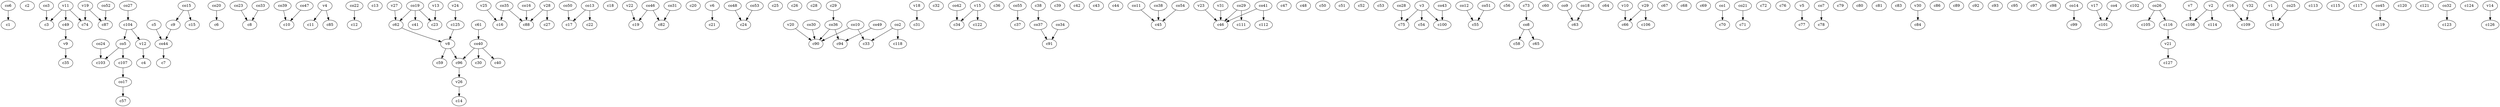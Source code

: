 strict digraph  {
c1;
c2;
c3;
c4;
c5;
c6;
c7;
c8;
c9;
c10;
c11;
c12;
c13;
c14;
c15;
c16;
c17;
c18;
c19;
c20;
c21;
c22;
c23;
c24;
c25;
c26;
c27;
c28;
c29;
c30;
c31;
c32;
c33;
c34;
c35;
c36;
c37;
c38;
c39;
c40;
c41;
c42;
c43;
c44;
c45;
c46;
c47;
c48;
c49;
c50;
c51;
c52;
c53;
c54;
c55;
c56;
c57;
c58;
c59;
c60;
c61;
c62;
c63;
c64;
c65;
c66;
c67;
c68;
c69;
c70;
c71;
c72;
c73;
c74;
c75;
c76;
c77;
c78;
c79;
c80;
c81;
c82;
c83;
c84;
c85;
c86;
c87;
c88;
c89;
c90;
c91;
c92;
c93;
c94;
c95;
c96;
c97;
c98;
c99;
c100;
c101;
c102;
c103;
c104;
c105;
c106;
c107;
c108;
c109;
c110;
c111;
c112;
c113;
c114;
c115;
c116;
c117;
c118;
c119;
c120;
c121;
c122;
c123;
c124;
c125;
c126;
c127;
v1;
v2;
v3;
v4;
v5;
v6;
v7;
v8;
v9;
v10;
v11;
v12;
v13;
v14;
v15;
v16;
v17;
v18;
v19;
v20;
v21;
v22;
v23;
v24;
v25;
v26;
v27;
v28;
v29;
v30;
v31;
v32;
co1;
co2;
co3;
co4;
co5;
co6;
co7;
co8;
co9;
co10;
co11;
co12;
co13;
co14;
co15;
co16;
co17;
co18;
co19;
co20;
co21;
co22;
co23;
co24;
co25;
co26;
co27;
co28;
co29;
co30;
co31;
co32;
co33;
co34;
co35;
co36;
co37;
co38;
co39;
co40;
co41;
co42;
co43;
co44;
co45;
co46;
co47;
co48;
co49;
co50;
co51;
co52;
co53;
co54;
co55;
c5 -> co44  [weight=1];
c9 -> co44  [weight=1];
c29 -> co36  [weight=1];
c38 -> co37  [weight=1];
c49 -> v9  [weight=1];
c61 -> co40  [weight=1];
c62 -> v8  [weight=1];
c73 -> co8  [weight=1];
c96 -> v26  [weight=1];
c104 -> v12  [weight=1];
c104 -> co5  [weight=1];
c107 -> co17  [weight=1];
c116 -> v21  [weight=1];
c125 -> v8  [weight=1];
v1 -> c110  [weight=1];
v2 -> c114  [weight=1];
v2 -> c108  [weight=1];
v3 -> c75  [weight=1];
v3 -> c54  [weight=1];
v3 -> c100  [weight=1];
v4 -> c85  [weight=1];
v4 -> c11  [weight=1];
v5 -> c77  [weight=1];
v6 -> c21  [weight=1];
v7 -> c108  [weight=1];
v8 -> c59  [weight=1];
v8 -> c96  [weight=1];
v9 -> c35  [weight=1];
v10 -> c66  [weight=1];
v11 -> c49  [weight=1];
v11 -> c3  [weight=1];
v11 -> c74  [weight=1];
v12 -> c4  [weight=1];
v13 -> c23  [weight=1];
v14 -> c126  [weight=1];
v15 -> c122  [weight=1];
v15 -> c34  [weight=1];
v16 -> c109  [weight=1];
v17 -> c101  [weight=1];
v18 -> c31  [weight=1];
v19 -> c87  [weight=1];
v19 -> c74  [weight=1];
v20 -> c90  [weight=1];
v21 -> c127  [weight=1];
v22 -> c19  [weight=1];
v23 -> c46  [weight=1];
v24 -> c125  [weight=1];
v25 -> c16  [weight=1];
v26 -> c14  [weight=1];
v27 -> c62  [weight=1];
v28 -> c88  [weight=1];
v28 -> c27  [weight=1];
v29 -> c106  [weight=1];
v29 -> c66  [weight=1];
v30 -> c84  [weight=1];
v31 -> c46  [weight=1];
v32 -> c109  [weight=1];
co1 -> c70  [weight=1];
co2 -> c33  [weight=1];
co2 -> c118  [weight=1];
co3 -> c3  [weight=1];
co4 -> c101  [weight=1];
co5 -> c107  [weight=1];
co5 -> c103  [weight=1];
co6 -> c1  [weight=1];
co7 -> c78  [weight=1];
co8 -> c65  [weight=1];
co8 -> c58  [weight=1];
co9 -> c63  [weight=1];
co10 -> c90  [weight=1];
co10 -> c33  [weight=1];
co11 -> c45  [weight=1];
co12 -> c55  [weight=1];
co13 -> c22  [weight=1];
co13 -> c17  [weight=1];
co14 -> c99  [weight=1];
co15 -> c9  [weight=1];
co15 -> c15  [weight=1];
co16 -> c88  [weight=1];
co17 -> c57  [weight=1];
co18 -> c63  [weight=1];
co19 -> c62  [weight=1];
co19 -> c41  [weight=1];
co19 -> c23  [weight=1];
co20 -> c6  [weight=1];
co21 -> c71  [weight=1];
co22 -> c12  [weight=1];
co23 -> c8  [weight=1];
co24 -> c103  [weight=1];
co25 -> c110  [weight=1];
co26 -> c116  [weight=1];
co26 -> c105  [weight=1];
co27 -> c104  [weight=1];
co28 -> c75  [weight=1];
co29 -> c46  [weight=1];
co29 -> c111  [weight=1];
co30 -> c90  [weight=1];
co31 -> c82  [weight=1];
co32 -> c123  [weight=1];
co33 -> c8  [weight=1];
co34 -> c91  [weight=1];
co35 -> c16  [weight=1];
co35 -> c88  [weight=1];
co36 -> c90  [weight=1];
co36 -> c94  [weight=1];
co37 -> c91  [weight=1];
co38 -> c45  [weight=1];
co39 -> c10  [weight=1];
co40 -> c40  [weight=1];
co40 -> c96  [weight=1];
co40 -> c30  [weight=1];
co41 -> c46  [weight=1];
co41 -> c112  [weight=1];
co42 -> c34  [weight=1];
co43 -> c100  [weight=1];
co44 -> c7  [weight=1];
co45 -> c119  [weight=1];
co46 -> c19  [weight=1];
co46 -> c82  [weight=1];
co47 -> c10  [weight=1];
co48 -> c24  [weight=1];
co49 -> c94  [weight=1];
co50 -> c17  [weight=1];
co51 -> c55  [weight=1];
co52 -> c87  [weight=1];
co53 -> c24  [weight=1];
co54 -> c45  [weight=1];
co55 -> c37  [weight=1];
}
